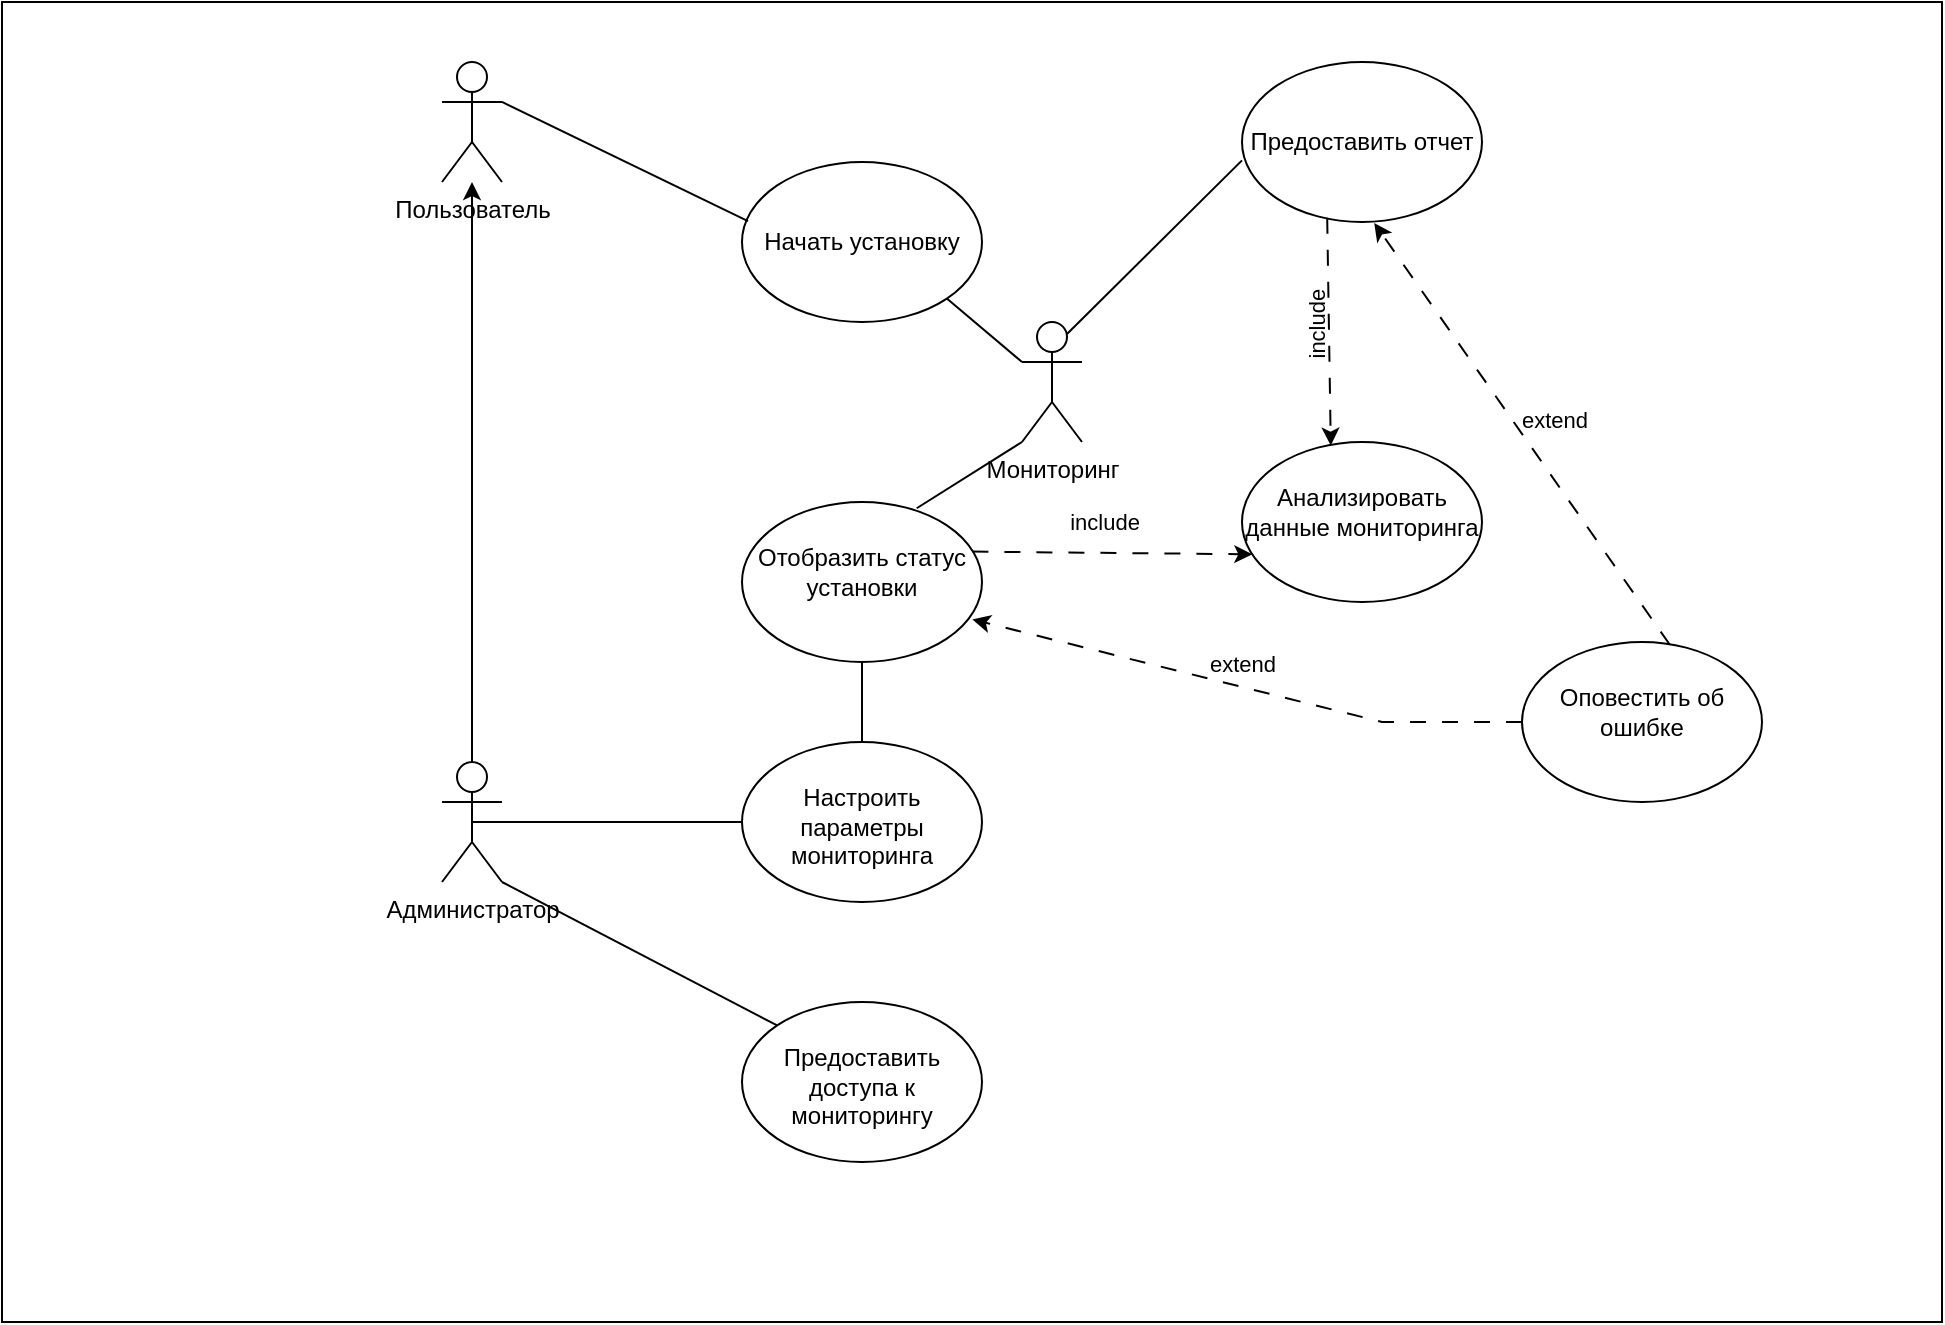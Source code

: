 <mxfile version="22.0.7" type="github">
  <diagram name="Страница — 1" id="soASm_fK2Kba_UcBrUFH">
    <mxGraphModel dx="1060" dy="540" grid="1" gridSize="10" guides="1" tooltips="1" connect="1" arrows="1" fold="1" page="1" pageScale="1" pageWidth="827" pageHeight="1169" math="0" shadow="0">
      <root>
        <mxCell id="0" />
        <mxCell id="1" parent="0" />
        <mxCell id="He_pqcl6nOnsGFZMGGWG-42" value="" style="rounded=0;whiteSpace=wrap;html=1;fillColor=#FFFFFF;horizontal=1;verticalAlign=middle;" vertex="1" parent="1">
          <mxGeometry width="970" height="660" as="geometry" />
        </mxCell>
        <mxCell id="He_pqcl6nOnsGFZMGGWG-1" value="Пользователь" style="shape=umlActor;verticalLabelPosition=bottom;verticalAlign=top;html=1;outlineConnect=0;labelBackgroundColor=none;" vertex="1" parent="1">
          <mxGeometry x="220" y="30" width="30" height="60" as="geometry" />
        </mxCell>
        <mxCell id="He_pqcl6nOnsGFZMGGWG-4" value="Администратор" style="shape=umlActor;verticalLabelPosition=bottom;verticalAlign=top;html=1;outlineConnect=0;labelBackgroundColor=none;" vertex="1" parent="1">
          <mxGeometry x="220" y="380" width="30" height="60" as="geometry" />
        </mxCell>
        <mxCell id="He_pqcl6nOnsGFZMGGWG-5" value="" style="endArrow=classic;html=1;rounded=0;exitX=0.5;exitY=0;exitDx=0;exitDy=0;exitPerimeter=0;labelBackgroundColor=none;fontColor=default;" edge="1" parent="1" source="He_pqcl6nOnsGFZMGGWG-4" target="He_pqcl6nOnsGFZMGGWG-1">
          <mxGeometry width="50" height="50" relative="1" as="geometry">
            <mxPoint x="510" y="280" as="sourcePoint" />
            <mxPoint x="235" y="300" as="targetPoint" />
          </mxGeometry>
        </mxCell>
        <mxCell id="He_pqcl6nOnsGFZMGGWG-11" value="&lt;br&gt;Настроить параметры мониторинга&lt;br&gt;&lt;br&gt;" style="ellipse;whiteSpace=wrap;html=1;verticalAlign=top;labelBackgroundColor=none;" vertex="1" parent="1">
          <mxGeometry x="370" y="370" width="120" height="80" as="geometry" />
        </mxCell>
        <mxCell id="He_pqcl6nOnsGFZMGGWG-13" value="" style="endArrow=none;html=1;rounded=0;entryX=0.5;entryY=0.5;entryDx=0;entryDy=0;entryPerimeter=0;exitX=0;exitY=0.5;exitDx=0;exitDy=0;labelBackgroundColor=none;fontColor=default;" edge="1" parent="1" source="He_pqcl6nOnsGFZMGGWG-11" target="He_pqcl6nOnsGFZMGGWG-4">
          <mxGeometry width="50" height="50" relative="1" as="geometry">
            <mxPoint x="510" y="360" as="sourcePoint" />
            <mxPoint x="560" y="310" as="targetPoint" />
          </mxGeometry>
        </mxCell>
        <mxCell id="He_pqcl6nOnsGFZMGGWG-14" value="&lt;br&gt;Отобразить статус установки&lt;br&gt;&lt;br&gt;" style="ellipse;whiteSpace=wrap;html=1;verticalAlign=top;labelBackgroundColor=none;" vertex="1" parent="1">
          <mxGeometry x="370" y="250" width="120" height="80" as="geometry" />
        </mxCell>
        <mxCell id="He_pqcl6nOnsGFZMGGWG-15" value="Начать установку" style="ellipse;whiteSpace=wrap;html=1;labelBackgroundColor=none;" vertex="1" parent="1">
          <mxGeometry x="370" y="80" width="120" height="80" as="geometry" />
        </mxCell>
        <mxCell id="He_pqcl6nOnsGFZMGGWG-19" value="" style="endArrow=none;html=1;rounded=0;exitX=1;exitY=0.333;exitDx=0;exitDy=0;exitPerimeter=0;entryX=0.025;entryY=0.37;entryDx=0;entryDy=0;entryPerimeter=0;labelBackgroundColor=none;fontColor=default;" edge="1" parent="1" source="He_pqcl6nOnsGFZMGGWG-1" target="He_pqcl6nOnsGFZMGGWG-15">
          <mxGeometry width="50" height="50" relative="1" as="geometry">
            <mxPoint x="410" y="250" as="sourcePoint" />
            <mxPoint x="460" y="200" as="targetPoint" />
          </mxGeometry>
        </mxCell>
        <mxCell id="He_pqcl6nOnsGFZMGGWG-22" value="&lt;br&gt;Предоставить доступа к мониторингу&lt;br&gt;&lt;br&gt;" style="ellipse;whiteSpace=wrap;html=1;align=center;verticalAlign=top;labelBackgroundColor=none;" vertex="1" parent="1">
          <mxGeometry x="370" y="500" width="120" height="80" as="geometry" />
        </mxCell>
        <mxCell id="He_pqcl6nOnsGFZMGGWG-23" value="" style="endArrow=none;html=1;rounded=0;entryX=1;entryY=1;entryDx=0;entryDy=0;entryPerimeter=0;exitX=0;exitY=0;exitDx=0;exitDy=0;labelBackgroundColor=none;fontColor=default;" edge="1" parent="1" source="He_pqcl6nOnsGFZMGGWG-22" target="He_pqcl6nOnsGFZMGGWG-4">
          <mxGeometry width="50" height="50" relative="1" as="geometry">
            <mxPoint x="310" y="400" as="sourcePoint" />
            <mxPoint x="360" y="350" as="targetPoint" />
          </mxGeometry>
        </mxCell>
        <mxCell id="He_pqcl6nOnsGFZMGGWG-24" value="" style="endArrow=none;html=1;rounded=0;entryX=0.5;entryY=1;entryDx=0;entryDy=0;exitX=0.5;exitY=0;exitDx=0;exitDy=0;labelBackgroundColor=none;fontColor=default;" edge="1" parent="1" source="He_pqcl6nOnsGFZMGGWG-11" target="He_pqcl6nOnsGFZMGGWG-14">
          <mxGeometry width="50" height="50" relative="1" as="geometry">
            <mxPoint x="310" y="260" as="sourcePoint" />
            <mxPoint x="360" y="210" as="targetPoint" />
          </mxGeometry>
        </mxCell>
        <mxCell id="He_pqcl6nOnsGFZMGGWG-25" value="" style="endArrow=none;html=1;rounded=0;entryX=1;entryY=1;entryDx=0;entryDy=0;exitX=0;exitY=0.333;exitDx=0;exitDy=0;exitPerimeter=0;labelBackgroundColor=none;fontColor=default;" edge="1" parent="1" source="He_pqcl6nOnsGFZMGGWG-37" target="He_pqcl6nOnsGFZMGGWG-15">
          <mxGeometry width="50" height="50" relative="1" as="geometry">
            <mxPoint x="310" y="250" as="sourcePoint" />
            <mxPoint x="360" y="200" as="targetPoint" />
          </mxGeometry>
        </mxCell>
        <mxCell id="He_pqcl6nOnsGFZMGGWG-26" value="&lt;div style=&quot;text-align: justify;&quot;&gt;include&lt;/div&gt;" style="endArrow=classic;html=1;rounded=0;horizontal=1;dashed=1;dashPattern=8 8;verticalAlign=middle;entryX=0.043;entryY=0.702;entryDx=0;entryDy=0;labelPosition=center;verticalLabelPosition=middle;align=center;entryPerimeter=0;exitX=0.96;exitY=0.31;exitDx=0;exitDy=0;exitPerimeter=0;labelBackgroundColor=none;fontColor=default;" edge="1" parent="1" source="He_pqcl6nOnsGFZMGGWG-14" target="He_pqcl6nOnsGFZMGGWG-27">
          <mxGeometry x="-0.055" y="15" width="50" height="50" relative="1" as="geometry">
            <mxPoint x="470" y="280" as="sourcePoint" />
            <mxPoint x="540" y="220" as="targetPoint" />
            <mxPoint as="offset" />
          </mxGeometry>
        </mxCell>
        <mxCell id="He_pqcl6nOnsGFZMGGWG-27" value="&lt;br&gt;Анализировать данные мониторинга&lt;br&gt;&lt;br&gt;" style="ellipse;whiteSpace=wrap;html=1;verticalAlign=top;labelBackgroundColor=none;" vertex="1" parent="1">
          <mxGeometry x="620" y="220" width="120" height="80" as="geometry" />
        </mxCell>
        <mxCell id="He_pqcl6nOnsGFZMGGWG-28" value="&lt;br&gt;Оповестить об ошибке&lt;br&gt;&lt;br&gt;" style="ellipse;whiteSpace=wrap;html=1;verticalAlign=top;labelBackgroundColor=none;" vertex="1" parent="1">
          <mxGeometry x="760" y="320" width="120" height="80" as="geometry" />
        </mxCell>
        <mxCell id="He_pqcl6nOnsGFZMGGWG-29" value="extend" style="endArrow=classic;html=1;rounded=0;exitX=0;exitY=0.5;exitDx=0;exitDy=0;entryX=0.96;entryY=0.734;entryDx=0;entryDy=0;entryPerimeter=0;dashed=1;dashPattern=8 8;verticalAlign=top;labelPosition=center;verticalLabelPosition=bottom;align=center;labelBackgroundColor=none;fontColor=default;" edge="1" parent="1" source="He_pqcl6nOnsGFZMGGWG-28" target="He_pqcl6nOnsGFZMGGWG-14">
          <mxGeometry x="0.055" y="-24" width="50" height="50" relative="1" as="geometry">
            <mxPoint x="310" y="320" as="sourcePoint" />
            <mxPoint x="360" y="270" as="targetPoint" />
            <Array as="points">
              <mxPoint x="690" y="360" />
            </Array>
            <mxPoint as="offset" />
          </mxGeometry>
        </mxCell>
        <mxCell id="He_pqcl6nOnsGFZMGGWG-30" value="Предоставить отчет" style="ellipse;whiteSpace=wrap;html=1;labelBackgroundColor=none;" vertex="1" parent="1">
          <mxGeometry x="620" y="30" width="120" height="80" as="geometry" />
        </mxCell>
        <mxCell id="He_pqcl6nOnsGFZMGGWG-33" value="extend" style="endArrow=classic;html=1;rounded=0;exitX=0.616;exitY=0.017;exitDx=0;exitDy=0;entryX=0.551;entryY=1.006;entryDx=0;entryDy=0;entryPerimeter=0;dashed=1;dashPattern=8 8;verticalAlign=top;labelPosition=center;verticalLabelPosition=bottom;align=center;exitPerimeter=0;labelBackgroundColor=none;fontColor=default;" edge="1" parent="1" source="He_pqcl6nOnsGFZMGGWG-28" target="He_pqcl6nOnsGFZMGGWG-30">
          <mxGeometry x="0.055" y="-24" width="50" height="50" relative="1" as="geometry">
            <mxPoint x="815" y="241" as="sourcePoint" />
            <mxPoint x="640" y="240" as="targetPoint" />
            <Array as="points" />
            <mxPoint as="offset" />
          </mxGeometry>
        </mxCell>
        <mxCell id="He_pqcl6nOnsGFZMGGWG-34" value="" style="endArrow=none;html=1;rounded=0;entryX=0;entryY=0.615;entryDx=0;entryDy=0;entryPerimeter=0;exitX=0.75;exitY=0.1;exitDx=0;exitDy=0;exitPerimeter=0;labelBackgroundColor=none;fontColor=default;" edge="1" parent="1" source="He_pqcl6nOnsGFZMGGWG-37" target="He_pqcl6nOnsGFZMGGWG-30">
          <mxGeometry width="50" height="50" relative="1" as="geometry">
            <mxPoint x="460" y="240" as="sourcePoint" />
            <mxPoint x="510" y="190" as="targetPoint" />
          </mxGeometry>
        </mxCell>
        <mxCell id="He_pqcl6nOnsGFZMGGWG-37" value="Мониторинг" style="shape=umlActor;verticalLabelPosition=bottom;verticalAlign=top;html=1;outlineConnect=0;labelBackgroundColor=none;" vertex="1" parent="1">
          <mxGeometry x="510" y="160" width="30" height="60" as="geometry" />
        </mxCell>
        <mxCell id="He_pqcl6nOnsGFZMGGWG-39" value="" style="endArrow=none;html=1;rounded=0;entryX=0;entryY=1;entryDx=0;entryDy=0;entryPerimeter=0;exitX=0.728;exitY=0.039;exitDx=0;exitDy=0;exitPerimeter=0;labelBackgroundColor=none;fontColor=default;" edge="1" parent="1" source="He_pqcl6nOnsGFZMGGWG-14" target="He_pqcl6nOnsGFZMGGWG-37">
          <mxGeometry width="50" height="50" relative="1" as="geometry">
            <mxPoint x="460" y="290" as="sourcePoint" />
            <mxPoint x="510" y="240" as="targetPoint" />
          </mxGeometry>
        </mxCell>
        <mxCell id="He_pqcl6nOnsGFZMGGWG-41" value="include" style="endArrow=classic;html=1;rounded=0;exitX=0.355;exitY=0.973;exitDx=0;exitDy=0;exitPerimeter=0;entryX=0.37;entryY=0.022;entryDx=0;entryDy=0;entryPerimeter=0;dashed=1;dashPattern=8 8;verticalAlign=bottom;horizontal=0;labelBackgroundColor=none;fontColor=default;" edge="1" parent="1" source="He_pqcl6nOnsGFZMGGWG-30" target="He_pqcl6nOnsGFZMGGWG-27">
          <mxGeometry width="50" height="50" relative="1" as="geometry">
            <mxPoint x="460" y="240" as="sourcePoint" />
            <mxPoint x="510" y="190" as="targetPoint" />
          </mxGeometry>
        </mxCell>
      </root>
    </mxGraphModel>
  </diagram>
</mxfile>
